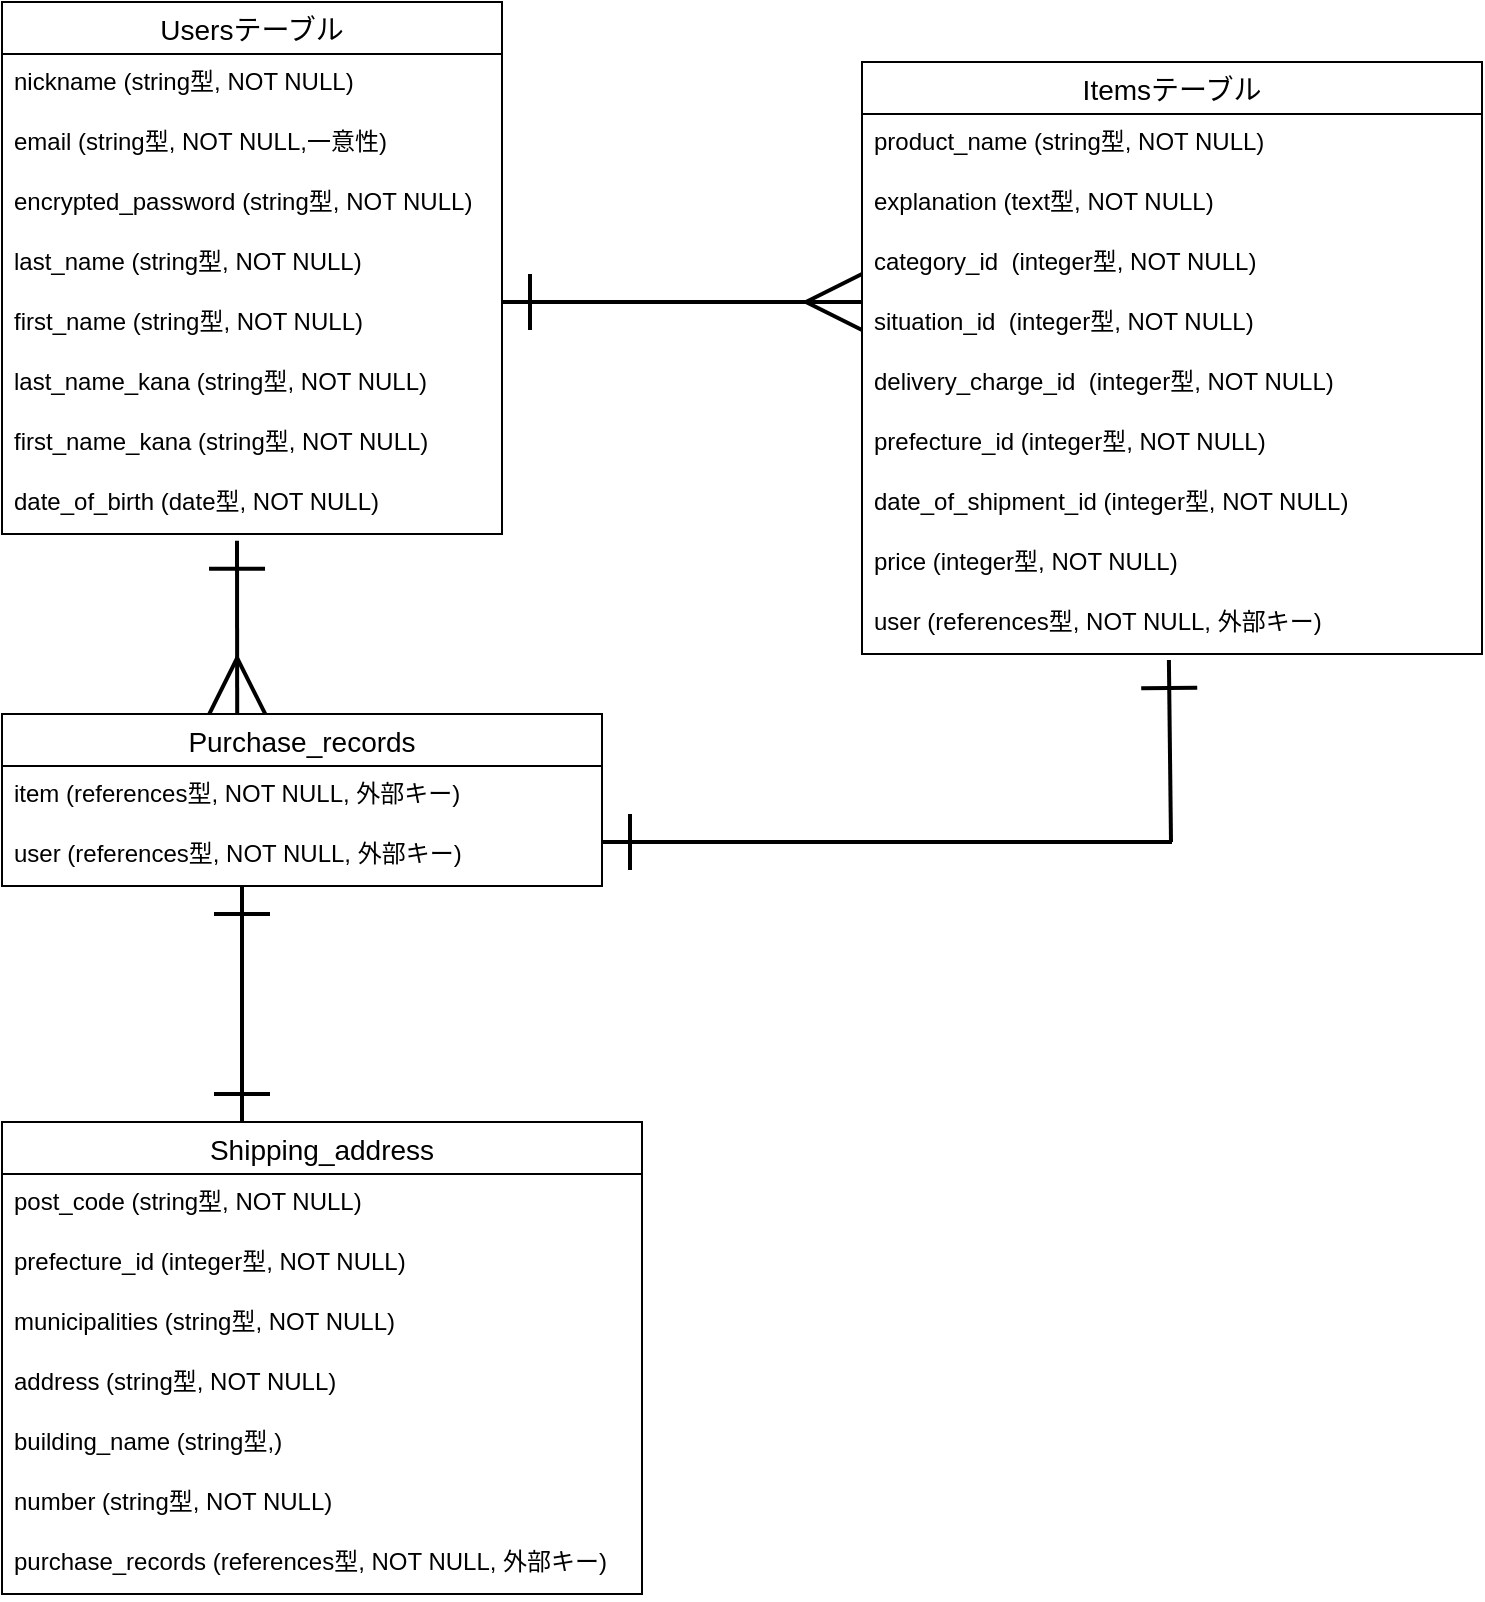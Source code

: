 <mxfile>
    <diagram id="Y7Rlqqm2lIZ8MmgGozZI" name="ページ1">
        <mxGraphModel dx="1230" dy="820" grid="1" gridSize="10" guides="1" tooltips="1" connect="1" arrows="1" fold="1" page="1" pageScale="1" pageWidth="827" pageHeight="1169" math="0" shadow="0">
            <root>
                <mxCell id="0"/>
                <mxCell id="1" parent="0"/>
                <mxCell id="5gRaCSW5f3tHbZv7aehm-43" value="Usersテーブル" style="swimlane;fontStyle=0;childLayout=stackLayout;horizontal=1;startSize=26;horizontalStack=0;resizeParent=1;resizeParentMax=0;resizeLast=0;collapsible=1;marginBottom=0;align=center;fontSize=14;" parent="1" vertex="1">
                    <mxGeometry x="80" y="10" width="250" height="266" as="geometry"/>
                </mxCell>
                <mxCell id="5gRaCSW5f3tHbZv7aehm-44" value="nickname (string型, NOT NULL)" style="text;strokeColor=none;fillColor=none;spacingLeft=4;spacingRight=4;overflow=hidden;rotatable=0;points=[[0,0.5],[1,0.5]];portConstraint=eastwest;fontSize=12;" parent="5gRaCSW5f3tHbZv7aehm-43" vertex="1">
                    <mxGeometry y="26" width="250" height="30" as="geometry"/>
                </mxCell>
                <mxCell id="5gRaCSW5f3tHbZv7aehm-45" value="email (string型, NOT NULL,一意性)" style="text;strokeColor=none;fillColor=none;spacingLeft=4;spacingRight=4;overflow=hidden;rotatable=0;points=[[0,0.5],[1,0.5]];portConstraint=eastwest;fontSize=12;" parent="5gRaCSW5f3tHbZv7aehm-43" vertex="1">
                    <mxGeometry y="56" width="250" height="30" as="geometry"/>
                </mxCell>
                <mxCell id="5gRaCSW5f3tHbZv7aehm-46" value="encrypted_password (string型, NOT NULL)" style="text;strokeColor=none;fillColor=none;spacingLeft=4;spacingRight=4;overflow=hidden;rotatable=0;points=[[0,0.5],[1,0.5]];portConstraint=eastwest;fontSize=12;" parent="5gRaCSW5f3tHbZv7aehm-43" vertex="1">
                    <mxGeometry y="86" width="250" height="30" as="geometry"/>
                </mxCell>
                <mxCell id="5gRaCSW5f3tHbZv7aehm-47" value="last_name (string型, NOT NULL)" style="text;strokeColor=none;fillColor=none;spacingLeft=4;spacingRight=4;overflow=hidden;rotatable=0;points=[[0,0.5],[1,0.5]];portConstraint=eastwest;fontSize=12;" parent="5gRaCSW5f3tHbZv7aehm-43" vertex="1">
                    <mxGeometry y="116" width="250" height="30" as="geometry"/>
                </mxCell>
                <mxCell id="5" value="first_name (string型, NOT NULL)" style="text;strokeColor=none;fillColor=none;spacingLeft=4;spacingRight=4;overflow=hidden;rotatable=0;points=[[0,0.5],[1,0.5]];portConstraint=eastwest;fontSize=12;" vertex="1" parent="5gRaCSW5f3tHbZv7aehm-43">
                    <mxGeometry y="146" width="250" height="30" as="geometry"/>
                </mxCell>
                <mxCell id="4" value="last_name_kana (string型, NOT NULL)" style="text;strokeColor=none;fillColor=none;spacingLeft=4;spacingRight=4;overflow=hidden;rotatable=0;points=[[0,0.5],[1,0.5]];portConstraint=eastwest;fontSize=12;" vertex="1" parent="5gRaCSW5f3tHbZv7aehm-43">
                    <mxGeometry y="176" width="250" height="30" as="geometry"/>
                </mxCell>
                <mxCell id="3" value="first_name_kana (string型, NOT NULL)" style="text;strokeColor=none;fillColor=none;spacingLeft=4;spacingRight=4;overflow=hidden;rotatable=0;points=[[0,0.5],[1,0.5]];portConstraint=eastwest;fontSize=12;" vertex="1" parent="5gRaCSW5f3tHbZv7aehm-43">
                    <mxGeometry y="206" width="250" height="30" as="geometry"/>
                </mxCell>
                <mxCell id="5gRaCSW5f3tHbZv7aehm-48" value="date_of_birth (date型, NOT NULL)" style="text;strokeColor=none;fillColor=none;spacingLeft=4;spacingRight=4;overflow=hidden;rotatable=0;points=[[0,0.5],[1,0.5]];portConstraint=eastwest;fontSize=12;" parent="5gRaCSW5f3tHbZv7aehm-43" vertex="1">
                    <mxGeometry y="236" width="250" height="30" as="geometry"/>
                </mxCell>
                <mxCell id="5gRaCSW5f3tHbZv7aehm-81" style="edgeStyle=none;rounded=0;html=1;strokeWidth=2;startArrow=ERone;startFill=0;endArrow=none;endFill=0;startSize=25;endSize=25;sourcePerimeterSpacing=0;targetPerimeterSpacing=0;exitX=0.495;exitY=1.1;exitDx=0;exitDy=0;exitPerimeter=0;" parent="1" edge="1" source="5gRaCSW5f3tHbZv7aehm-58">
                    <mxGeometry relative="1" as="geometry">
                        <mxPoint x="664.5" y="430" as="targetPoint"/>
                        <mxPoint x="664.5" y="366" as="sourcePoint"/>
                    </mxGeometry>
                </mxCell>
                <mxCell id="5gRaCSW5f3tHbZv7aehm-50" value="Itemsテーブル" style="swimlane;fontStyle=0;childLayout=stackLayout;horizontal=1;startSize=26;horizontalStack=0;resizeParent=1;resizeParentMax=0;resizeLast=0;collapsible=1;marginBottom=0;align=center;fontSize=14;" parent="1" vertex="1">
                    <mxGeometry x="510" y="40" width="310" height="296" as="geometry"/>
                </mxCell>
                <mxCell id="5gRaCSW5f3tHbZv7aehm-84" value="product_name (string型, NOT NULL)" style="text;strokeColor=none;fillColor=none;spacingLeft=4;spacingRight=4;overflow=hidden;rotatable=0;points=[[0,0.5],[1,0.5]];portConstraint=eastwest;fontSize=12;" parent="5gRaCSW5f3tHbZv7aehm-50" vertex="1">
                    <mxGeometry y="26" width="310" height="30" as="geometry"/>
                </mxCell>
                <mxCell id="5gRaCSW5f3tHbZv7aehm-52" value="explanation (text型, NOT NULL)" style="text;strokeColor=none;fillColor=none;spacingLeft=4;spacingRight=4;overflow=hidden;rotatable=0;points=[[0,0.5],[1,0.5]];portConstraint=eastwest;fontSize=12;" parent="5gRaCSW5f3tHbZv7aehm-50" vertex="1">
                    <mxGeometry y="56" width="310" height="30" as="geometry"/>
                </mxCell>
                <mxCell id="5gRaCSW5f3tHbZv7aehm-53" value="category_id  (integer型, NOT NULL)" style="text;strokeColor=none;fillColor=none;spacingLeft=4;spacingRight=4;overflow=hidden;rotatable=0;points=[[0,0.5],[1,0.5]];portConstraint=eastwest;fontSize=12;" parent="5gRaCSW5f3tHbZv7aehm-50" vertex="1">
                    <mxGeometry y="86" width="310" height="30" as="geometry"/>
                </mxCell>
                <mxCell id="5gRaCSW5f3tHbZv7aehm-63" value="situation_id  (integer型, NOT NULL)" style="text;strokeColor=none;fillColor=none;spacingLeft=4;spacingRight=4;overflow=hidden;rotatable=0;points=[[0,0.5],[1,0.5]];portConstraint=eastwest;fontSize=12;" parent="5gRaCSW5f3tHbZv7aehm-50" vertex="1">
                    <mxGeometry y="116" width="310" height="30" as="geometry"/>
                </mxCell>
                <mxCell id="5gRaCSW5f3tHbZv7aehm-62" value="delivery_charge_id  (integer型, NOT NULL)" style="text;strokeColor=none;fillColor=none;spacingLeft=4;spacingRight=4;overflow=hidden;rotatable=0;points=[[0,0.5],[1,0.5]];portConstraint=eastwest;fontSize=12;" parent="5gRaCSW5f3tHbZv7aehm-50" vertex="1">
                    <mxGeometry y="146" width="310" height="30" as="geometry"/>
                </mxCell>
                <mxCell id="5gRaCSW5f3tHbZv7aehm-61" value="prefecture_id (integer型, NOT NULL)" style="text;strokeColor=none;fillColor=none;spacingLeft=4;spacingRight=4;overflow=hidden;rotatable=0;points=[[0,0.5],[1,0.5]];portConstraint=eastwest;fontSize=12;" parent="5gRaCSW5f3tHbZv7aehm-50" vertex="1">
                    <mxGeometry y="176" width="310" height="30" as="geometry"/>
                </mxCell>
                <mxCell id="5gRaCSW5f3tHbZv7aehm-60" value="date_of_shipment_id (integer型, NOT NULL)" style="text;strokeColor=none;fillColor=none;spacingLeft=4;spacingRight=4;overflow=hidden;rotatable=0;points=[[0,0.5],[1,0.5]];portConstraint=eastwest;fontSize=12;" parent="5gRaCSW5f3tHbZv7aehm-50" vertex="1">
                    <mxGeometry y="206" width="310" height="30" as="geometry"/>
                </mxCell>
                <mxCell id="5gRaCSW5f3tHbZv7aehm-59" value="price (integer型, NOT NULL)" style="text;strokeColor=none;fillColor=none;spacingLeft=4;spacingRight=4;overflow=hidden;rotatable=0;points=[[0,0.5],[1,0.5]];portConstraint=eastwest;fontSize=12;" parent="5gRaCSW5f3tHbZv7aehm-50" vertex="1">
                    <mxGeometry y="236" width="310" height="30" as="geometry"/>
                </mxCell>
                <mxCell id="5gRaCSW5f3tHbZv7aehm-58" value="user (references型, NOT NULL, 外部キー)" style="text;strokeColor=none;fillColor=none;spacingLeft=4;spacingRight=4;overflow=hidden;rotatable=0;points=[[0,0.5],[1,0.5]];portConstraint=eastwest;fontSize=12;" parent="5gRaCSW5f3tHbZv7aehm-50" vertex="1">
                    <mxGeometry y="266" width="310" height="30" as="geometry"/>
                </mxCell>
                <mxCell id="5gRaCSW5f3tHbZv7aehm-64" value="Purchase_records" style="swimlane;fontStyle=0;childLayout=stackLayout;horizontal=1;startSize=26;horizontalStack=0;resizeParent=1;resizeParentMax=0;resizeLast=0;collapsible=1;marginBottom=0;align=center;fontSize=14;" parent="1" vertex="1">
                    <mxGeometry x="80" y="366" width="300" height="86" as="geometry"/>
                </mxCell>
                <mxCell id="5gRaCSW5f3tHbZv7aehm-65" value="item (references型, NOT NULL, 外部キー)" style="text;strokeColor=none;fillColor=none;spacingLeft=4;spacingRight=4;overflow=hidden;rotatable=0;points=[[0,0.5],[1,0.5]];portConstraint=eastwest;fontSize=12;" parent="5gRaCSW5f3tHbZv7aehm-64" vertex="1">
                    <mxGeometry y="26" width="300" height="30" as="geometry"/>
                </mxCell>
                <mxCell id="5gRaCSW5f3tHbZv7aehm-66" value="user (references型, NOT NULL, 外部キー)" style="text;strokeColor=none;fillColor=none;spacingLeft=4;spacingRight=4;overflow=hidden;rotatable=0;points=[[0,0.5],[1,0.5]];portConstraint=eastwest;fontSize=12;" parent="5gRaCSW5f3tHbZv7aehm-64" vertex="1">
                    <mxGeometry y="56" width="300" height="30" as="geometry"/>
                </mxCell>
                <mxCell id="5gRaCSW5f3tHbZv7aehm-68" value="Shipping_address" style="swimlane;fontStyle=0;childLayout=stackLayout;horizontal=1;startSize=26;horizontalStack=0;resizeParent=1;resizeParentMax=0;resizeLast=0;collapsible=1;marginBottom=0;align=center;fontSize=14;" parent="1" vertex="1">
                    <mxGeometry x="80" y="570" width="320" height="236" as="geometry"/>
                </mxCell>
                <mxCell id="5gRaCSW5f3tHbZv7aehm-69" value="post_code (string型, NOT NULL)" style="text;strokeColor=none;fillColor=none;spacingLeft=4;spacingRight=4;overflow=hidden;rotatable=0;points=[[0,0.5],[1,0.5]];portConstraint=eastwest;fontSize=12;" parent="5gRaCSW5f3tHbZv7aehm-68" vertex="1">
                    <mxGeometry y="26" width="320" height="30" as="geometry"/>
                </mxCell>
                <mxCell id="5gRaCSW5f3tHbZv7aehm-70" value="prefecture_id (integer型, NOT NULL)" style="text;strokeColor=none;fillColor=none;spacingLeft=4;spacingRight=4;overflow=hidden;rotatable=0;points=[[0,0.5],[1,0.5]];portConstraint=eastwest;fontSize=12;" parent="5gRaCSW5f3tHbZv7aehm-68" vertex="1">
                    <mxGeometry y="56" width="320" height="30" as="geometry"/>
                </mxCell>
                <mxCell id="5gRaCSW5f3tHbZv7aehm-71" value="municipalities (string型, NOT NULL)" style="text;strokeColor=none;fillColor=none;spacingLeft=4;spacingRight=4;overflow=hidden;rotatable=0;points=[[0,0.5],[1,0.5]];portConstraint=eastwest;fontSize=12;" parent="5gRaCSW5f3tHbZv7aehm-68" vertex="1">
                    <mxGeometry y="86" width="320" height="30" as="geometry"/>
                </mxCell>
                <mxCell id="5gRaCSW5f3tHbZv7aehm-75" value="address (string型, NOT NULL)" style="text;strokeColor=none;fillColor=none;spacingLeft=4;spacingRight=4;overflow=hidden;rotatable=0;points=[[0,0.5],[1,0.5]];portConstraint=eastwest;fontSize=12;" parent="5gRaCSW5f3tHbZv7aehm-68" vertex="1">
                    <mxGeometry y="116" width="320" height="30" as="geometry"/>
                </mxCell>
                <mxCell id="5gRaCSW5f3tHbZv7aehm-74" value="building_name (string型,)" style="text;strokeColor=none;fillColor=none;spacingLeft=4;spacingRight=4;overflow=hidden;rotatable=0;points=[[0,0.5],[1,0.5]];portConstraint=eastwest;fontSize=12;" parent="5gRaCSW5f3tHbZv7aehm-68" vertex="1">
                    <mxGeometry y="146" width="320" height="30" as="geometry"/>
                </mxCell>
                <mxCell id="5gRaCSW5f3tHbZv7aehm-73" value="number (string型, NOT NULL)" style="text;strokeColor=none;fillColor=none;spacingLeft=4;spacingRight=4;overflow=hidden;rotatable=0;points=[[0,0.5],[1,0.5]];portConstraint=eastwest;fontSize=12;" parent="5gRaCSW5f3tHbZv7aehm-68" vertex="1">
                    <mxGeometry y="176" width="320" height="30" as="geometry"/>
                </mxCell>
                <mxCell id="5gRaCSW5f3tHbZv7aehm-72" value="purchase_records (references型, NOT NULL, 外部キー)" style="text;strokeColor=none;fillColor=none;spacingLeft=4;spacingRight=4;overflow=hidden;rotatable=0;points=[[0,0.5],[1,0.5]];portConstraint=eastwest;fontSize=12;" parent="5gRaCSW5f3tHbZv7aehm-68" vertex="1">
                    <mxGeometry y="206" width="320" height="30" as="geometry"/>
                </mxCell>
                <mxCell id="5gRaCSW5f3tHbZv7aehm-79" style="html=1;strokeWidth=2;startArrow=ERone;startFill=0;endArrow=ERmany;endFill=0;rounded=0;targetPerimeterSpacing=0;endSize=25;sourcePerimeterSpacing=0;startSize=25;entryX=0.392;entryY=0;entryDx=0;entryDy=0;exitX=0.47;exitY=1.113;exitDx=0;exitDy=0;exitPerimeter=0;entryPerimeter=0;" parent="1" source="5gRaCSW5f3tHbZv7aehm-48" target="5gRaCSW5f3tHbZv7aehm-64" edge="1">
                    <mxGeometry relative="1" as="geometry">
                        <mxPoint x="200" y="360" as="targetPoint"/>
                        <mxPoint x="200" y="230" as="sourcePoint"/>
                        <Array as="points"/>
                    </mxGeometry>
                </mxCell>
                <mxCell id="5gRaCSW5f3tHbZv7aehm-80" style="html=1;strokeWidth=2;startArrow=none;startFill=0;endArrow=ERone;endFill=0;rounded=0;targetPerimeterSpacing=0;endSize=25;sourcePerimeterSpacing=0;startSize=25;" parent="1" edge="1">
                    <mxGeometry relative="1" as="geometry">
                        <mxPoint x="380" y="430" as="targetPoint"/>
                        <mxPoint x="665" y="430" as="sourcePoint"/>
                    </mxGeometry>
                </mxCell>
                <mxCell id="5gRaCSW5f3tHbZv7aehm-82" style="edgeStyle=none;rounded=0;html=1;strokeWidth=2;startArrow=ERone;startFill=0;endArrow=ERone;endFill=0;startSize=25;endSize=25;sourcePerimeterSpacing=0;targetPerimeterSpacing=0;" parent="1" edge="1">
                    <mxGeometry relative="1" as="geometry">
                        <mxPoint x="200" y="570" as="targetPoint"/>
                        <mxPoint x="200" y="452" as="sourcePoint"/>
                        <Array as="points"/>
                    </mxGeometry>
                </mxCell>
                <mxCell id="5gRaCSW5f3tHbZv7aehm-83" style="html=1;strokeWidth=2;startArrow=ERmany;startFill=0;endArrow=ERone;endFill=0;rounded=0;targetPerimeterSpacing=0;endSize=25;sourcePerimeterSpacing=0;startSize=25;" parent="1" edge="1">
                    <mxGeometry relative="1" as="geometry">
                        <mxPoint x="330" y="160" as="targetPoint"/>
                        <mxPoint x="510" y="160" as="sourcePoint"/>
                    </mxGeometry>
                </mxCell>
            </root>
        </mxGraphModel>
    </diagram>
</mxfile>